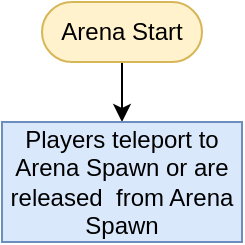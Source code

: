 <mxfile version="14.9.6" type="device"><diagram id="d6kC2zpKDTQ-vAtL5YDP" name="Page-1"><mxGraphModel dx="865" dy="539" grid="1" gridSize="10" guides="1" tooltips="1" connect="1" arrows="1" fold="1" page="1" pageScale="1" pageWidth="850" pageHeight="1100" math="0" shadow="0"><root><mxCell id="0"/><mxCell id="1" parent="0"/><mxCell id="jOXHPbBtD3IILbhSXQqC-3" style="edgeStyle=orthogonalEdgeStyle;rounded=0;orthogonalLoop=1;jettySize=auto;html=1;" edge="1" parent="1" source="jOXHPbBtD3IILbhSXQqC-1" target="jOXHPbBtD3IILbhSXQqC-2"><mxGeometry relative="1" as="geometry"/></mxCell><mxCell id="jOXHPbBtD3IILbhSXQqC-1" value="Arena Start" style="rounded=1;whiteSpace=wrap;html=1;arcSize=50;fillColor=#fff2cc;strokeColor=#d6b656;" vertex="1" parent="1"><mxGeometry x="70" y="60" width="80" height="30" as="geometry"/></mxCell><mxCell id="jOXHPbBtD3IILbhSXQqC-2" value="Players teleport to Arena Spawn or are released&amp;nbsp; from Arena Spawn" style="rounded=0;whiteSpace=wrap;html=1;fillColor=#dae8fc;strokeColor=#6c8ebf;" vertex="1" parent="1"><mxGeometry x="50" y="120" width="120" height="60" as="geometry"/></mxCell></root></mxGraphModel></diagram></mxfile>